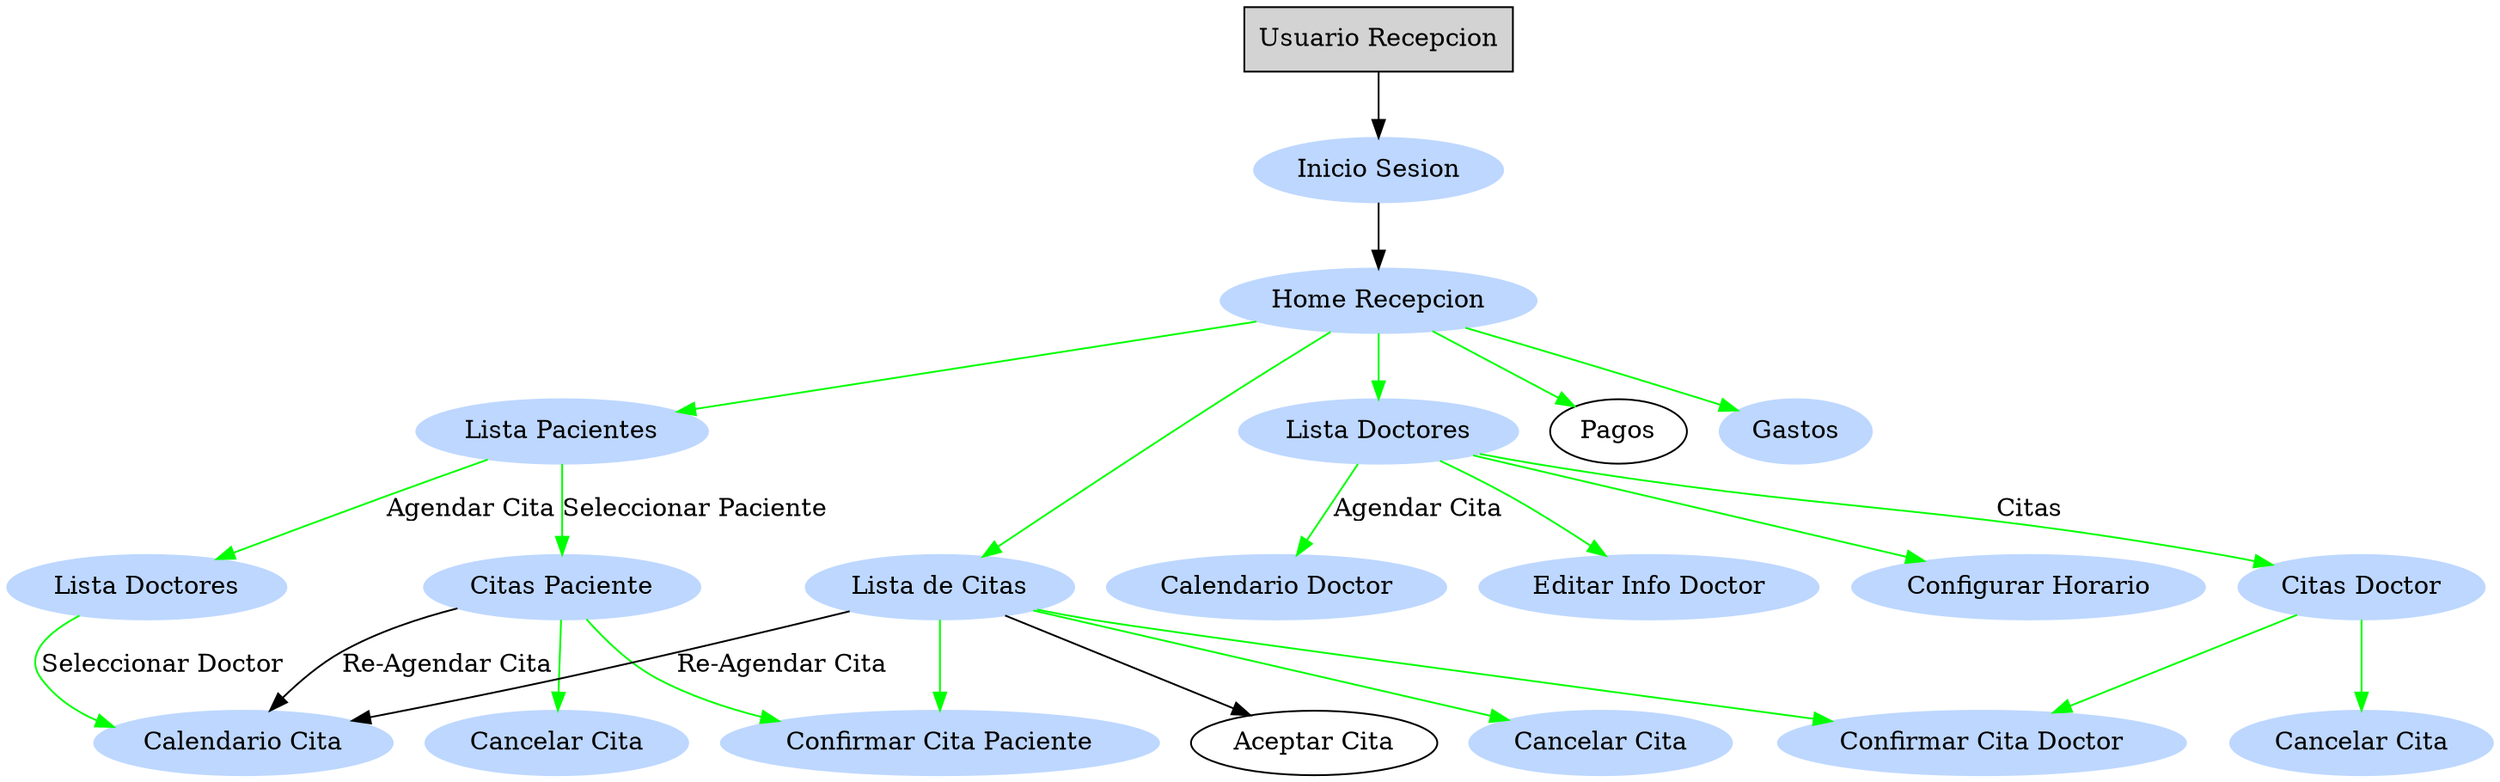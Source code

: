digraph G {
	//node [style=filled color="white"];
	login [label="Inicio Sesion" color="0.603 0.258 1.000" style=filled]
	usuario_recepcion[label="Usuario Recepcion" style=filled shape="rectangle"]
	usuario_recepcion->login
	//"Listo" [color="0.603 0.258 1.000" fontcolor="0.603 0.258 1.000"]
	home_recepcion [label="Home Recepcion" color="0.603 0.258 1.000" style=filled]

	lista_paciente [label="Lista Pacientes" color="0.603 0.258 1.000" style=filled];
	home_recepcion -> lista_paciente [color="green"]
	lista_paciente -> citas_paciente [label="Seleccionar Paciente" color="green"]
	lista_paciente -> lista_doctores_paciente [label="Agendar Cita" color="green"]
	citas_paciente [label="Citas Paciente"	color="0.603 0.258 1.000" style=filled];
	citas_paciente ->	cancelar_cita[color="green"]
	citas_paciente -> confirmar_cita_paciente[color="green"]
	citas_paciente -> calendario_cita [label="Re-Agendar Cita"]

	cancelar_cita_paciente [label="Cancelar Cita" color="0.603 0.258 1.000" style=filled];
	calendario_doctor	[label="Calendario Doctor"	color="0.603 0.258 1.000" style=filled];
	editar_info_doctor [label="Editar Info Doctor" color="0.603 0.258 1.000" style=filled];
	configurar_horario [label="Configurar Horario"	 color="0.603 0.258 1.000" style=filled];

	citas_doctor [label="Citas Doctor"	color="0.603 0.258 1.000" style=filled];

	home_recepcion -> pagos[color="green"]
	home_recepcion -> gastos[color="green"]
	pagos [label="Pagos"]
	gastos [label="Gastos" color="0.603 0.258 1.000" style=filled]



	login -> home_recepcion




	//cita_paciente [label="Cita Paciente"	 color="0.603 0.258 1.000" style=filled];
	confirmar_cita_paciente [label="Confirmar Cita Paciente" color="0.603 0.258 1.000" style=filled];
	confirmar_cita_doctor[label="Confirmar Cita Doctor" color="0.603 0.258 1.000" style=filled];

	calendario_cita	[label="Calendario Cita"	color="0.603 0.258 1.000" style=filled];
	//cita_paciente -> calendario_cita [label="Re-Agendar cita"]
	lista_doctores_paciente -> calendario_cita [label="Seleccionar Doctor" color="green"]
	lista_doctores_paciente [label="Lista Doctores" color="0.603 0.258 1.000" style=filled];





	cancelar_cita [label="Cancelar Cita"	 color="0.603 0.258 1.000" style=filled];

	//cita_paciente -> "Cancelar Cita Paciente"


	cancelar_cita_doctor[label="Cancelar Cita" color="0.603 0.258 1.000" style=filled];

	citas_doctor -> cancelar_cita_doctor[color="green"]
	citas_doctor -> confirmar_cita_doctor[color="green"]

	home_recepcion -> lista_de_citas [color="green"];
	lista_de_citas [label="Lista de Citas"	color="0.603 0.258 1.000" style=filled];
	lista_de_citas -> confirmar_cita_paciente [color="green"];
	lista_de_citas -> confirmar_cita_doctor [color="green"];
	lista_de_citas -> "Aceptar Cita"
	lista_de_citas -> cancelar_cita_paciente[color="green"]

	lista_de_citas -> calendario_cita [label="Re-Agendar Cita"]

	lista_doctores [label="Lista Doctores" color="0.603 0.258 1.000" style=filled];
	lista_doctores -> calendario_doctor [label="Agendar Cita" color="green"]
	lista_doctores -> editar_info_doctor[color="green"]
	lista_doctores -> configurar_horario[color="green"]
	lista_doctores -> citas_doctor [label="Citas" color="green"]
	home_recepcion -> lista_doctores [color="green"]

	//citas_paciente -> lista_doctores_paciente [label="Agendar Cita"];
}
